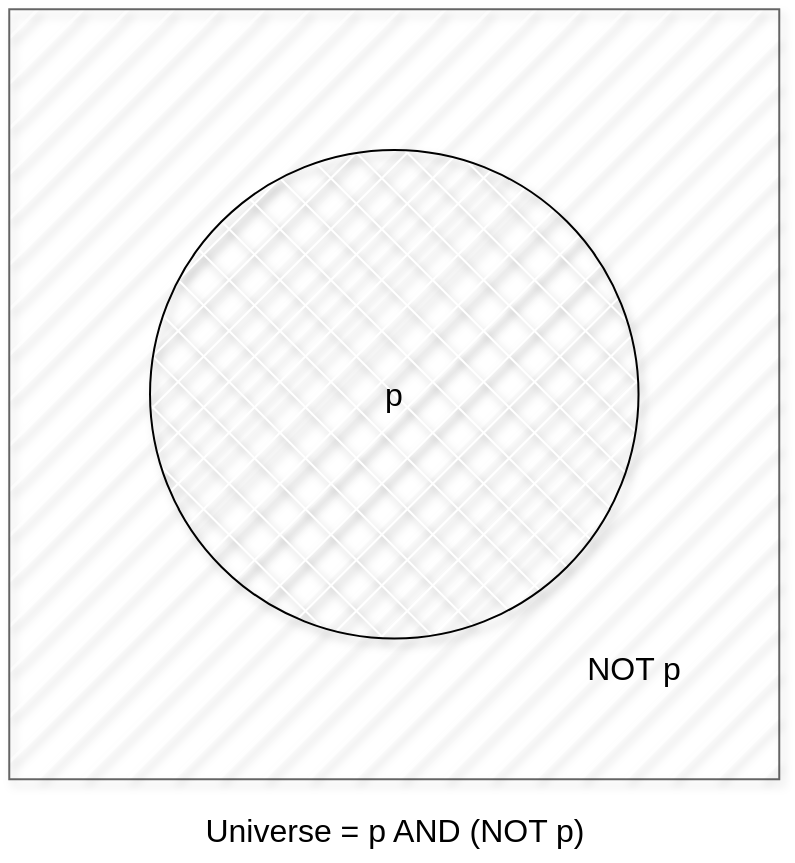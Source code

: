 <mxfile version="26.0.8">
  <diagram name="Page-1" id="ufDv_SJQBkfKq01LoG8H">
    <mxGraphModel dx="1078" dy="1270" grid="0" gridSize="10" guides="1" tooltips="1" connect="1" arrows="1" fold="1" page="0" pageScale="1" pageWidth="850" pageHeight="1100" background="#FFFFFF" math="0" shadow="0">
      <root>
        <mxCell id="0" />
        <mxCell id="1" parent="0" />
        <mxCell id="4c5mpzNU6QVe4-b5ZhmQ-7" value="" style="whiteSpace=wrap;html=1;aspect=fixed;fillStyle=hatch;gradientColor=none;gradientDirection=radial;opacity=60;shadow=1;" vertex="1" parent="1">
          <mxGeometry x="-18.37" y="-55.37" width="385" height="385" as="geometry" />
        </mxCell>
        <mxCell id="4c5mpzNU6QVe4-b5ZhmQ-1" value="" style="ellipse;whiteSpace=wrap;html=1;aspect=fixed;gradientColor=none;fillStyle=cross-hatch;fillColor=default;shadow=1;" vertex="1" parent="1">
          <mxGeometry x="52.01" y="15.01" width="244.25" height="244.25" as="geometry" />
        </mxCell>
        <mxCell id="4c5mpzNU6QVe4-b5ZhmQ-3" value="p" style="text;strokeColor=none;fillColor=none;html=1;align=center;verticalAlign=middle;whiteSpace=wrap;rounded=0;fontSize=16;" vertex="1" parent="1">
          <mxGeometry x="146.13" y="116.13" width="56" height="42" as="geometry" />
        </mxCell>
        <mxCell id="4c5mpzNU6QVe4-b5ZhmQ-8" value="Universe = p AND (NOT p)" style="text;strokeColor=none;fillColor=none;html=1;align=center;verticalAlign=middle;whiteSpace=wrap;rounded=0;fontSize=16;" vertex="1" parent="1">
          <mxGeometry x="65.7" y="340" width="216.87" height="30" as="geometry" />
        </mxCell>
        <mxCell id="4c5mpzNU6QVe4-b5ZhmQ-12" value="NOT p" style="text;strokeColor=none;fillColor=none;html=1;align=center;verticalAlign=middle;whiteSpace=wrap;rounded=0;fontSize=16;" vertex="1" parent="1">
          <mxGeometry x="264" y="259.26" width="60" height="30" as="geometry" />
        </mxCell>
      </root>
    </mxGraphModel>
  </diagram>
</mxfile>
